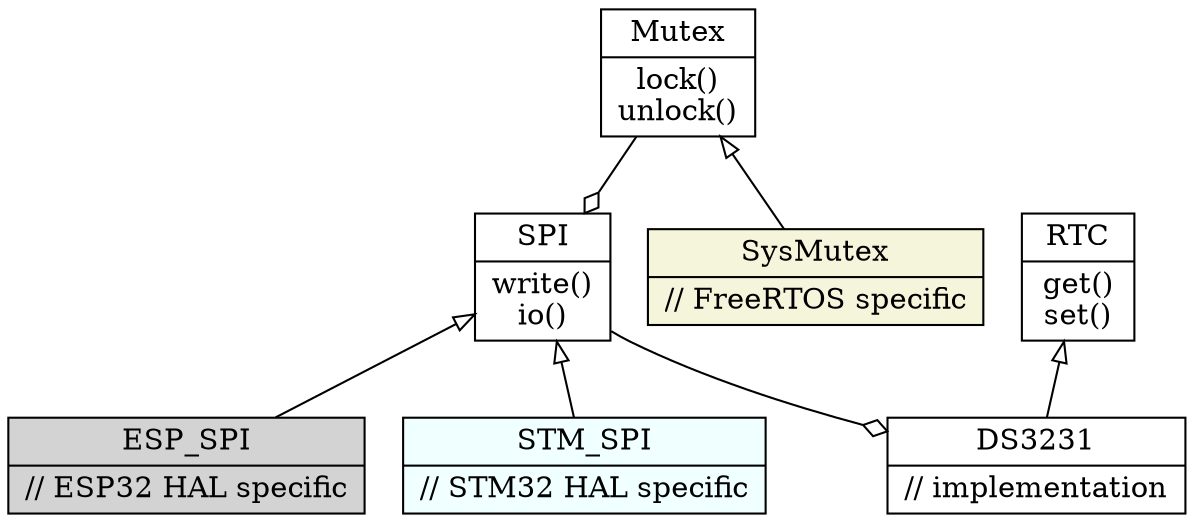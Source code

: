 digraph cpp {
node [shape=record];
Mutex [label="{Mutex|lock()\nunlock()}"];
SPI [label="{SPI|write()\nio()}"];
ESP_SPI [label="{ESP_SPI|// ESP32 HAL specific}", style=filled, fillcolor="lightgrey"];
STM32_SPI [label="{STM_SPI|// STM32 HAL specific}", style=filled, fillcolor="azure"];
SysMutex [label="{SysMutex|// FreeRTOS specific}", style=filled, fillcolor="beige"];
RTC [label="{RTC|get()\nset()}"];
DS3231 [label="{DS3231|// implementation}"];
{ rank=same SPI, RTC, SysMutex };
{ rank=same STM32_SPI, ESP_SPI, DS3231 };
    Mutex -> SPI [arrowhead = ediamond];
    SysMutex -> Mutex [arrowhead = empty];
    DS3231 -> RTC [arrowhead = empty];
    SPI -> DS3231 [arrowhead = ediamond];
    ESP_SPI -> SPI [arrowhead = empty];
    STM32_SPI -> SPI [arrowhead = empty];
}
